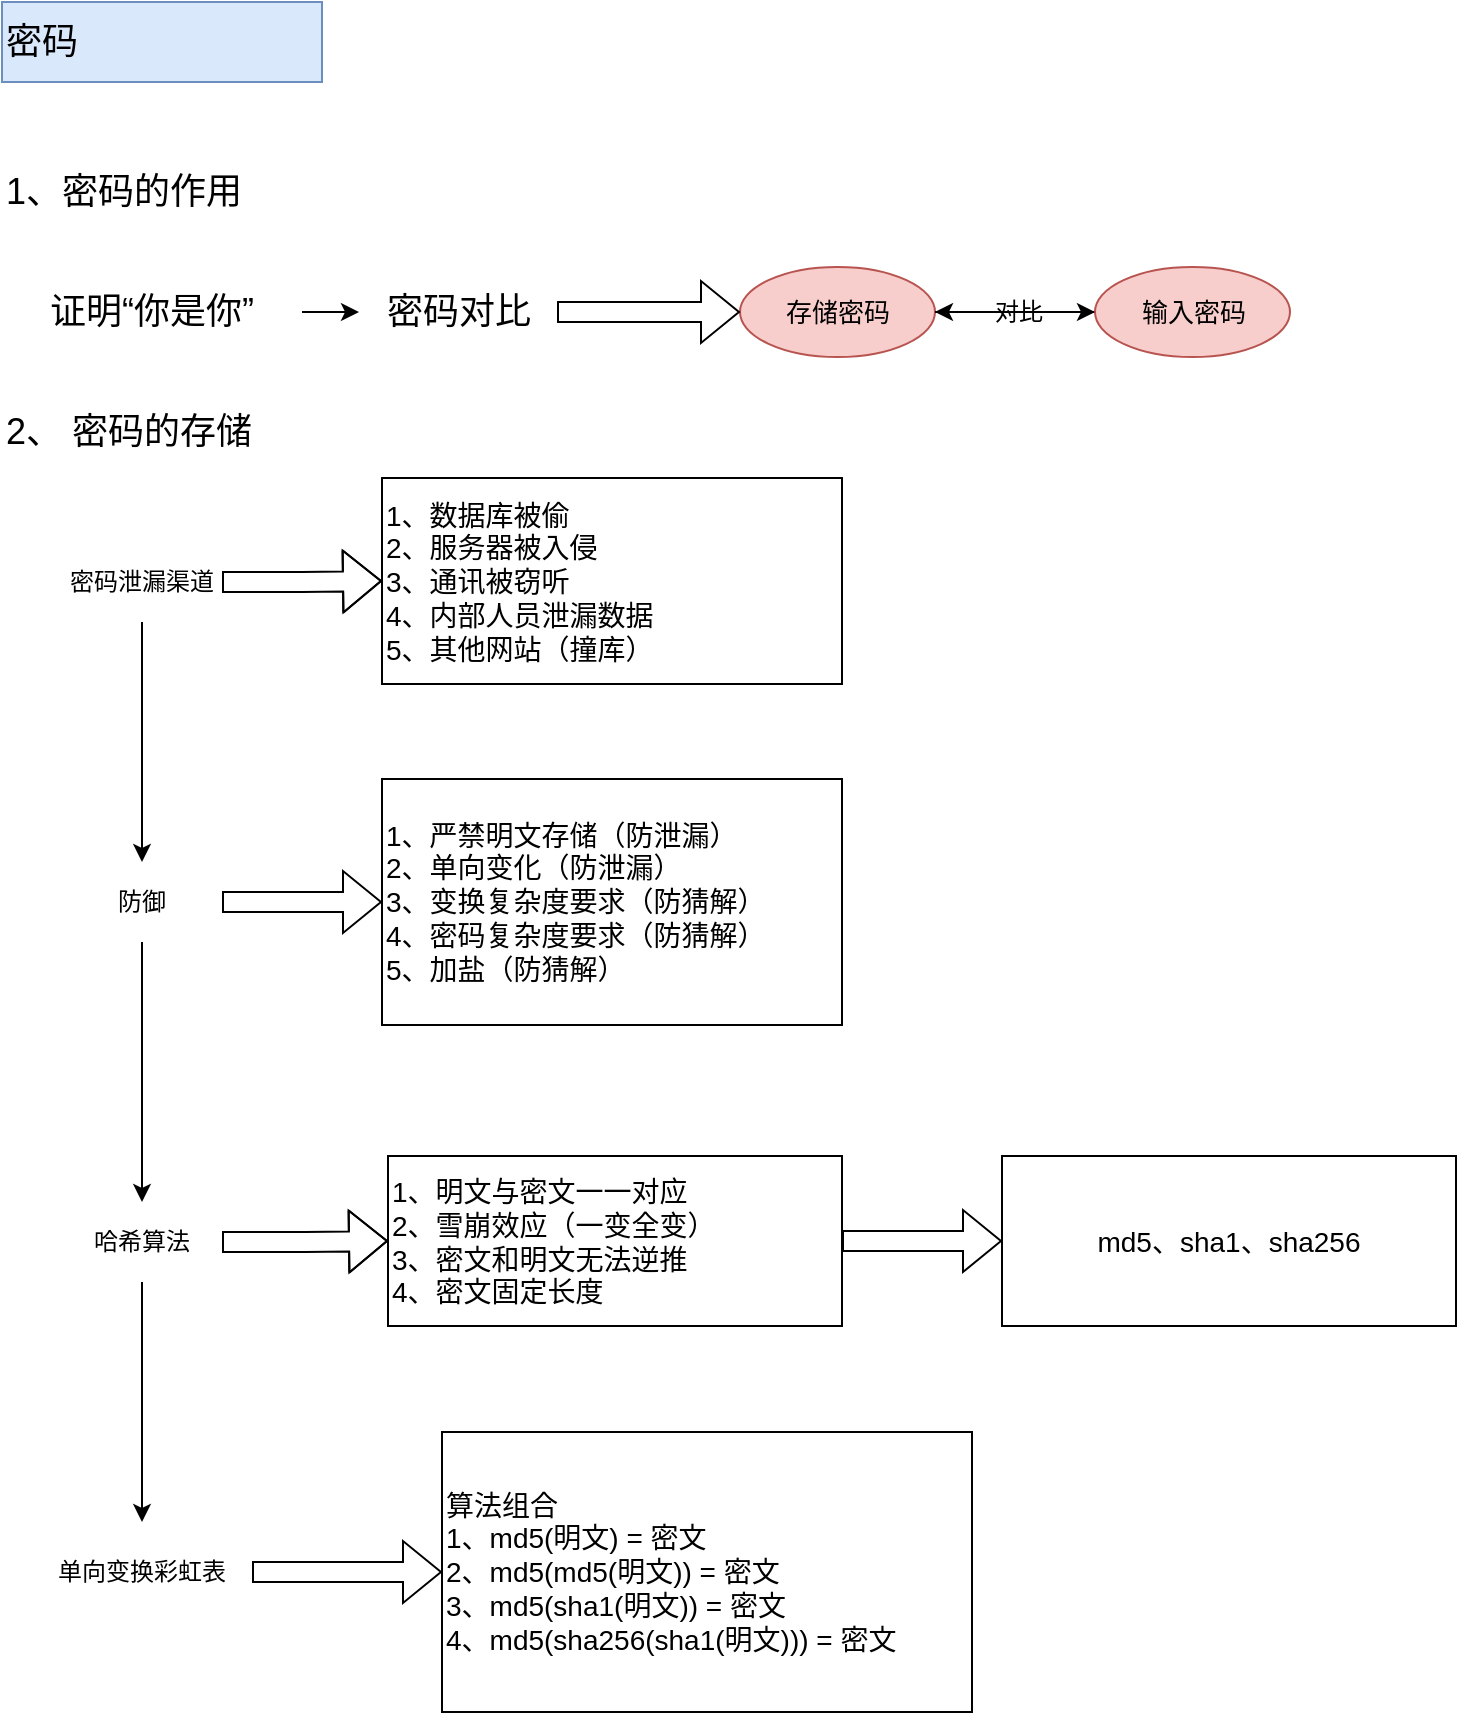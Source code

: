 <mxfile version="10.6.5" type="github"><diagram id="C_O-eJOAwh9OdCeOEhND" name="Page-1"><mxGraphModel dx="1158" dy="766" grid="1" gridSize="10" guides="1" tooltips="1" connect="1" arrows="1" fold="1" page="1" pageScale="1" pageWidth="1000" pageHeight="1169" math="0" shadow="0"><root><mxCell id="0"/><mxCell id="1" parent="0"/><mxCell id="Axd8CGAUHefXXMegwMKc-12" value="密码" style="text;html=1;strokeColor=#6c8ebf;fillColor=#dae8fc;align=left;verticalAlign=middle;whiteSpace=wrap;rounded=0;fontSize=18;" vertex="1" parent="1"><mxGeometry x="40" y="40" width="160" height="40" as="geometry"/></mxCell><mxCell id="Axd8CGAUHefXXMegwMKc-14" value="1、密码的作用" style="text;html=1;strokeColor=none;fillColor=none;align=left;verticalAlign=middle;whiteSpace=wrap;rounded=0;fontSize=18;" vertex="1" parent="1"><mxGeometry x="40" y="120" width="150" height="30" as="geometry"/></mxCell><mxCell id="Axd8CGAUHefXXMegwMKc-30" value="" style="group" vertex="1" connectable="0" parent="1"><mxGeometry x="40" y="172.5" width="644" height="45" as="geometry"/></mxCell><mxCell id="Axd8CGAUHefXXMegwMKc-16" value="证明“你是你”" style="text;html=1;strokeColor=none;fillColor=none;align=center;verticalAlign=middle;whiteSpace=wrap;rounded=0;fontSize=18;" vertex="1" parent="Axd8CGAUHefXXMegwMKc-30"><mxGeometry y="7.5" width="150" height="30" as="geometry"/></mxCell><mxCell id="Axd8CGAUHefXXMegwMKc-18" value="密码对比" style="text;html=1;strokeColor=none;fillColor=none;align=center;verticalAlign=middle;whiteSpace=wrap;rounded=0;fontSize=18;" vertex="1" parent="Axd8CGAUHefXXMegwMKc-30"><mxGeometry x="178.5" y="7.5" width="99" height="30" as="geometry"/></mxCell><mxCell id="Axd8CGAUHefXXMegwMKc-27" style="edgeStyle=orthogonalEdgeStyle;rounded=0;orthogonalLoop=1;jettySize=auto;html=1;entryX=0;entryY=0.5;entryDx=0;entryDy=0;" edge="1" parent="Axd8CGAUHefXXMegwMKc-30" source="Axd8CGAUHefXXMegwMKc-16" target="Axd8CGAUHefXXMegwMKc-18"><mxGeometry relative="1" as="geometry"/></mxCell><mxCell id="Axd8CGAUHefXXMegwMKc-19" value="存储密码" style="ellipse;whiteSpace=wrap;html=1;fontSize=13;align=center;fillColor=#f8cecc;strokeColor=#b85450;" vertex="1" parent="Axd8CGAUHefXXMegwMKc-30"><mxGeometry x="369" width="97.5" height="45" as="geometry"/></mxCell><mxCell id="Axd8CGAUHefXXMegwMKc-28" style="edgeStyle=orthogonalEdgeStyle;rounded=0;orthogonalLoop=1;jettySize=auto;html=1;shape=flexArrow;" edge="1" parent="Axd8CGAUHefXXMegwMKc-30" source="Axd8CGAUHefXXMegwMKc-18" target="Axd8CGAUHefXXMegwMKc-19"><mxGeometry relative="1" as="geometry"/></mxCell><mxCell id="Axd8CGAUHefXXMegwMKc-25" style="edgeStyle=orthogonalEdgeStyle;rounded=0;orthogonalLoop=1;jettySize=auto;html=1;" edge="1" parent="Axd8CGAUHefXXMegwMKc-30" source="Axd8CGAUHefXXMegwMKc-23" target="Axd8CGAUHefXXMegwMKc-19"><mxGeometry relative="1" as="geometry"/></mxCell><mxCell id="Axd8CGAUHefXXMegwMKc-26" value="对比" style="text;html=1;resizable=0;points=[];align=center;verticalAlign=middle;labelBackgroundColor=#ffffff;" vertex="1" connectable="0" parent="Axd8CGAUHefXXMegwMKc-25"><mxGeometry x="-0.025" relative="1" as="geometry"><mxPoint as="offset"/></mxGeometry></mxCell><mxCell id="Axd8CGAUHefXXMegwMKc-23" value="输入密码" style="ellipse;whiteSpace=wrap;html=1;fontSize=13;align=center;fillColor=#f8cecc;strokeColor=#b85450;" vertex="1" parent="Axd8CGAUHefXXMegwMKc-30"><mxGeometry x="546.5" width="97.5" height="45" as="geometry"/></mxCell><mxCell id="Axd8CGAUHefXXMegwMKc-24" style="edgeStyle=orthogonalEdgeStyle;rounded=0;orthogonalLoop=1;jettySize=auto;html=1;" edge="1" parent="Axd8CGAUHefXXMegwMKc-30" source="Axd8CGAUHefXXMegwMKc-19" target="Axd8CGAUHefXXMegwMKc-23"><mxGeometry relative="1" as="geometry"/></mxCell><mxCell id="Axd8CGAUHefXXMegwMKc-31" value="2、 密码的存储" style="text;html=1;strokeColor=none;fillColor=none;align=left;verticalAlign=middle;whiteSpace=wrap;rounded=0;fontSize=18;" vertex="1" parent="1"><mxGeometry x="40" y="240" width="150" height="30" as="geometry"/></mxCell><mxCell id="Axd8CGAUHefXXMegwMKc-34" value="" style="edgeStyle=orthogonalEdgeStyle;shape=flexArrow;rounded=0;orthogonalLoop=1;jettySize=auto;html=1;" edge="1" parent="1" source="Axd8CGAUHefXXMegwMKc-32" target="Axd8CGAUHefXXMegwMKc-33"><mxGeometry relative="1" as="geometry"/></mxCell><mxCell id="Axd8CGAUHefXXMegwMKc-36" value="" style="edgeStyle=orthogonalEdgeStyle;rounded=0;orthogonalLoop=1;jettySize=auto;html=1;fontSize=14;" edge="1" parent="1" source="Axd8CGAUHefXXMegwMKc-32" target="Axd8CGAUHefXXMegwMKc-35"><mxGeometry relative="1" as="geometry"/></mxCell><mxCell id="Axd8CGAUHefXXMegwMKc-32" value="密码泄漏渠道" style="text;html=1;strokeColor=none;fillColor=none;align=center;verticalAlign=middle;whiteSpace=wrap;rounded=0;" vertex="1" parent="1"><mxGeometry x="70" y="310" width="80" height="40" as="geometry"/></mxCell><mxCell id="Axd8CGAUHefXXMegwMKc-40" value="" style="edgeStyle=orthogonalEdgeStyle;shape=flexArrow;rounded=0;orthogonalLoop=1;jettySize=auto;html=1;fontSize=14;" edge="1" parent="1" source="Axd8CGAUHefXXMegwMKc-35" target="Axd8CGAUHefXXMegwMKc-39"><mxGeometry relative="1" as="geometry"/></mxCell><mxCell id="Axd8CGAUHefXXMegwMKc-43" value="" style="edgeStyle=orthogonalEdgeStyle;rounded=0;orthogonalLoop=1;jettySize=auto;html=1;fontSize=14;" edge="1" parent="1" source="Axd8CGAUHefXXMegwMKc-35" target="Axd8CGAUHefXXMegwMKc-42"><mxGeometry relative="1" as="geometry"/></mxCell><mxCell id="Axd8CGAUHefXXMegwMKc-35" value="防御" style="text;html=1;strokeColor=none;fillColor=none;align=center;verticalAlign=middle;whiteSpace=wrap;rounded=0;" vertex="1" parent="1"><mxGeometry x="70" y="470" width="80" height="40" as="geometry"/></mxCell><mxCell id="Axd8CGAUHefXXMegwMKc-45" value="" style="edgeStyle=orthogonalEdgeStyle;rounded=0;orthogonalLoop=1;jettySize=auto;html=1;fontSize=14;shape=flexArrow;" edge="1" parent="1" source="Axd8CGAUHefXXMegwMKc-42" target="Axd8CGAUHefXXMegwMKc-44"><mxGeometry relative="1" as="geometry"/></mxCell><mxCell id="Axd8CGAUHefXXMegwMKc-49" value="" style="edgeStyle=orthogonalEdgeStyle;rounded=0;orthogonalLoop=1;jettySize=auto;html=1;fontSize=14;" edge="1" parent="1" source="Axd8CGAUHefXXMegwMKc-42" target="Axd8CGAUHefXXMegwMKc-48"><mxGeometry relative="1" as="geometry"/></mxCell><mxCell id="Axd8CGAUHefXXMegwMKc-42" value="哈希算法" style="text;html=1;strokeColor=none;fillColor=none;align=center;verticalAlign=middle;whiteSpace=wrap;rounded=0;" vertex="1" parent="1"><mxGeometry x="70" y="640" width="80" height="40" as="geometry"/></mxCell><mxCell id="Axd8CGAUHefXXMegwMKc-51" value="" style="edgeStyle=orthogonalEdgeStyle;shape=flexArrow;rounded=0;orthogonalLoop=1;jettySize=auto;html=1;fontSize=14;" edge="1" parent="1" source="Axd8CGAUHefXXMegwMKc-48" target="Axd8CGAUHefXXMegwMKc-50"><mxGeometry relative="1" as="geometry"/></mxCell><mxCell id="Axd8CGAUHefXXMegwMKc-48" value="单向变换彩虹表" style="text;html=1;strokeColor=none;fillColor=none;align=center;verticalAlign=middle;whiteSpace=wrap;rounded=0;" vertex="1" parent="1"><mxGeometry x="55" y="800" width="110" height="50" as="geometry"/></mxCell><mxCell id="Axd8CGAUHefXXMegwMKc-50" value="算法组合&lt;br style=&quot;font-size: 14px&quot;&gt;1、md5(明文) = 密文&lt;br&gt;2、md5(md5(明文)) = 密文&lt;br&gt;3、md5(sha1(明文)) = 密文&lt;br&gt;4、md5(sha256(sha1(明文))) = 密文&lt;br&gt;" style="text;html=1;strokeColor=#000000;fillColor=none;align=left;verticalAlign=middle;whiteSpace=wrap;rounded=0;fontSize=14;" vertex="1" parent="1"><mxGeometry x="260" y="755" width="265" height="140" as="geometry"/></mxCell><mxCell id="Axd8CGAUHefXXMegwMKc-47" value="" style="edgeStyle=orthogonalEdgeStyle;shape=flexArrow;rounded=0;orthogonalLoop=1;jettySize=auto;html=1;fontSize=14;" edge="1" parent="1" source="Axd8CGAUHefXXMegwMKc-44" target="Axd8CGAUHefXXMegwMKc-46"><mxGeometry relative="1" as="geometry"/></mxCell><mxCell id="Axd8CGAUHefXXMegwMKc-44" value="1、明文与密文一一对应&lt;br style=&quot;font-size: 14px&quot;&gt;2、雪崩效应（一变全变）&lt;br&gt;3、密文和明文无法逆推&lt;br&gt;4、密文固定长度&lt;br style=&quot;font-size: 14px&quot;&gt;" style="text;html=1;align=left;verticalAlign=middle;whiteSpace=wrap;rounded=0;strokeColor=#000000;fontSize=14;" vertex="1" parent="1"><mxGeometry x="233" y="617" width="227" height="85" as="geometry"/></mxCell><mxCell id="Axd8CGAUHefXXMegwMKc-46" value="md5、sha1、sha256&lt;br style=&quot;font-size: 14px&quot;&gt;" style="text;html=1;align=center;verticalAlign=middle;whiteSpace=wrap;rounded=0;strokeColor=#000000;fontSize=14;" vertex="1" parent="1"><mxGeometry x="540" y="617" width="227" height="85" as="geometry"/></mxCell><mxCell id="Axd8CGAUHefXXMegwMKc-39" value="1、严禁明文存储（防泄漏）&lt;br style=&quot;font-size: 14px&quot;&gt;2、单向变化（防泄漏）&lt;br style=&quot;font-size: 14px&quot;&gt;3、变换复杂度要求（防猜解）&lt;br&gt;4、密码复杂度要求（防猜解）&lt;br&gt;5、加盐（防猜解）&lt;br style=&quot;font-size: 14px&quot;&gt;" style="text;html=1;align=left;verticalAlign=middle;whiteSpace=wrap;rounded=0;fontSize=14;strokeColor=#000000;" vertex="1" parent="1"><mxGeometry x="230" y="428.5" width="230" height="123" as="geometry"/></mxCell><mxCell id="Axd8CGAUHefXXMegwMKc-33" value="1、数据库被偷&lt;br style=&quot;font-size: 14px;&quot;&gt;2、服务器被入侵&lt;br style=&quot;font-size: 14px;&quot;&gt;3、通讯被窃听&lt;br style=&quot;font-size: 14px;&quot;&gt;4、内部人员泄漏数据&lt;br style=&quot;font-size: 14px;&quot;&gt;5、其他网站（撞库）&lt;br style=&quot;font-size: 14px;&quot;&gt;" style="text;html=1;align=left;verticalAlign=middle;whiteSpace=wrap;rounded=0;fontSize=14;strokeColor=#000000;" vertex="1" parent="1"><mxGeometry x="230" y="278" width="230" height="103" as="geometry"/></mxCell></root></mxGraphModel></diagram></mxfile>